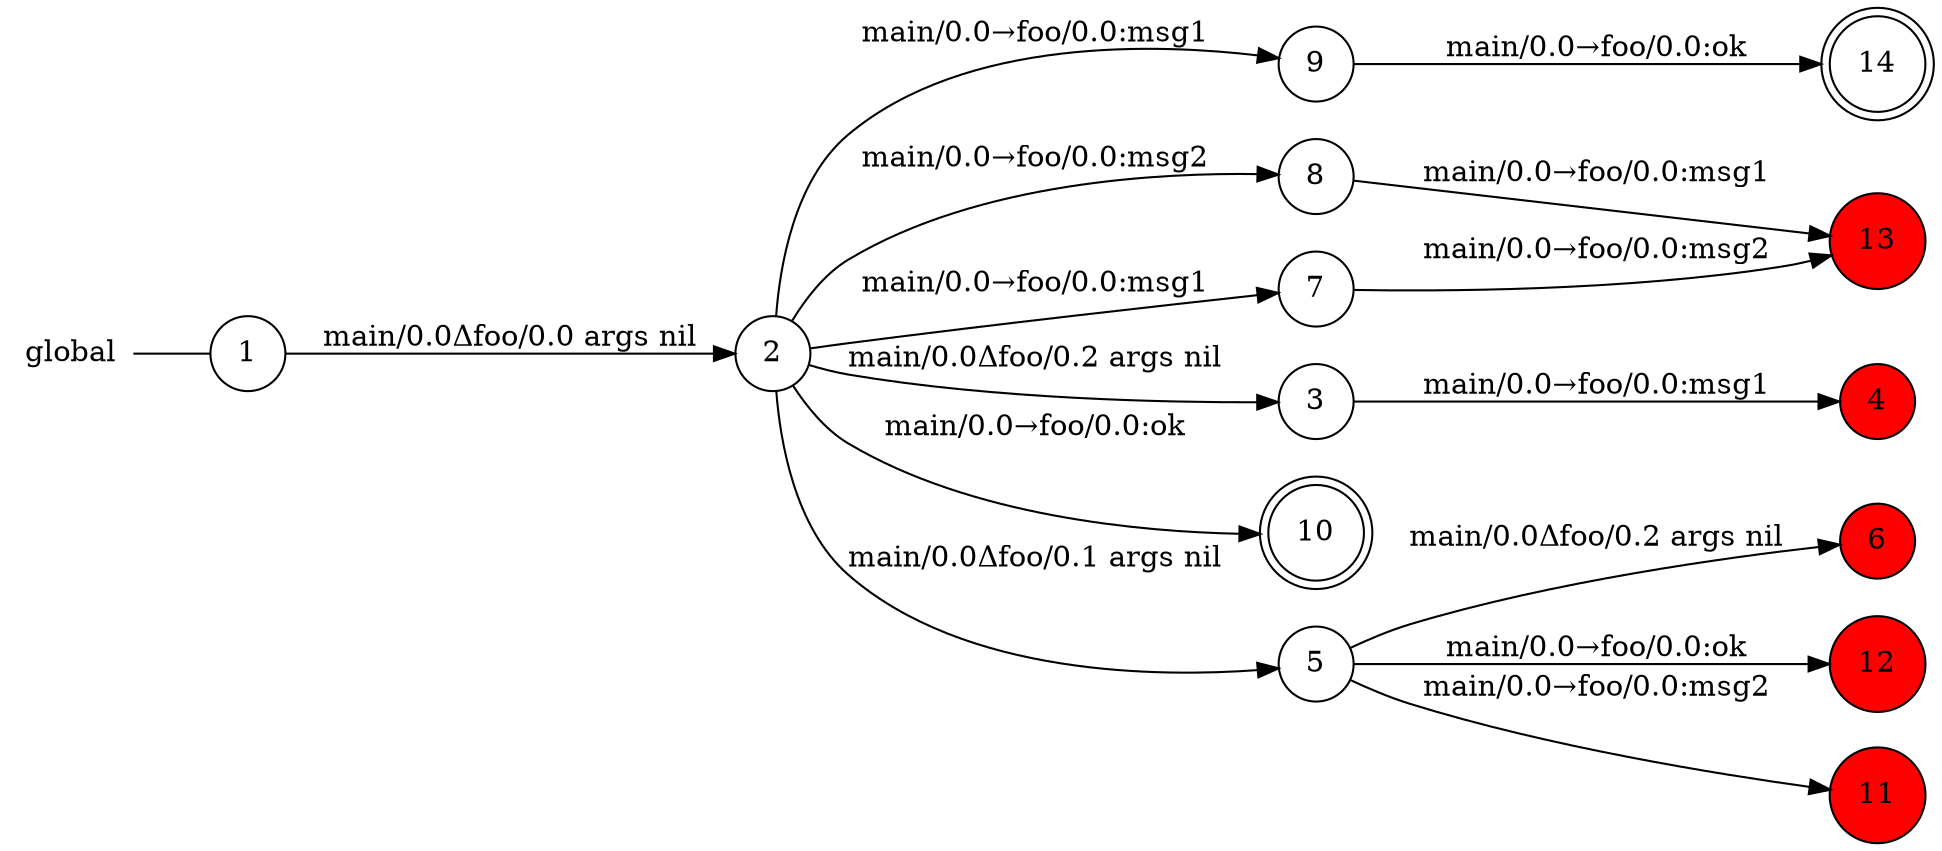 digraph global {
	rankdir="LR";
	n_0 [label="global", shape="plaintext"];
	n_1 [id="14", shape=doublecircle, label="14"];
	n_2 [id="9", shape=circle, label="9"];
	n_3 [id="8", shape=circle, label="8"];
	n_4 [id="1", shape=circle, label="1"];
	n_0 -> n_4 [arrowhead=none];
	n_5 [id="7", shape=circle, label="7"];
	n_6 [id="4", shape=circle, label="4", fillcolor="#FF0000FF", style=filled];
	n_7 [id="6", shape=circle, label="6", fillcolor="#FF0000FF", style=filled];
	n_8 [id="3", shape=circle, label="3"];
	n_9 [id="12", shape=circle, label="12", fillcolor="#FF0000FF", style=filled];
	n_10 [id="2", shape=circle, label="2"];
	n_11 [id="11", shape=circle, label="11", fillcolor="#FF0000FF", style=filled];
	n_12 [id="10", shape=doublecircle, label="10"];
	n_13 [id="13", shape=circle, label="13", fillcolor="#FF0000FF", style=filled];
	n_14 [id="5", shape=circle, label="5"];

	n_4 -> n_10 [id="[$e|0]", label="main/0.0Δfoo/0.0 args nil"];
	n_14 -> n_7 [id="[$e|4]", label="main/0.0Δfoo/0.2 args nil"];
	n_2 -> n_1 [id="[$e|13]", label="main/0.0→foo/0.0:ok"];
	n_8 -> n_6 [id="[$e|2]", label="main/0.0→foo/0.0:msg1"];
	n_5 -> n_13 [id="[$e|11]", label="main/0.0→foo/0.0:msg2"];
	n_10 -> n_12 [id="[$e|8]", label="main/0.0→foo/0.0:ok"];
	n_14 -> n_11 [id="[$e|9]", label="main/0.0→foo/0.0:msg2"];
	n_10 -> n_14 [id="[$e|3]", label="main/0.0Δfoo/0.1 args nil"];
	n_10 -> n_8 [id="[$e|1]", label="main/0.0Δfoo/0.2 args nil"];
	n_10 -> n_5 [id="[$e|5]", label="main/0.0→foo/0.0:msg1"];
	n_14 -> n_9 [id="[$e|10]", label="main/0.0→foo/0.0:ok"];
	n_10 -> n_2 [id="[$e|7]", label="main/0.0→foo/0.0:msg1"];
	n_3 -> n_13 [id="[$e|12]", label="main/0.0→foo/0.0:msg1"];
	n_10 -> n_3 [id="[$e|6]", label="main/0.0→foo/0.0:msg2"];
}

